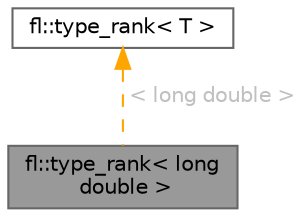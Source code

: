 digraph "fl::type_rank&lt; long double &gt;"
{
 // INTERACTIVE_SVG=YES
 // LATEX_PDF_SIZE
  bgcolor="transparent";
  edge [fontname=Helvetica,fontsize=10,labelfontname=Helvetica,labelfontsize=10];
  node [fontname=Helvetica,fontsize=10,shape=box,height=0.2,width=0.4];
  Node1 [id="Node000001",label="fl::type_rank\< long\l double \>",height=0.2,width=0.4,color="gray40", fillcolor="grey60", style="filled", fontcolor="black",tooltip=" "];
  Node2 -> Node1 [id="edge1_Node000001_Node000002",dir="back",color="orange",style="dashed",tooltip=" ",label=" \< long double \>",fontcolor="grey" ];
  Node2 [id="Node000002",label="fl::type_rank\< T \>",height=0.2,width=0.4,color="gray40", fillcolor="white", style="filled",URL="$d3/dc4/structfl_1_1type__rank.html",tooltip=" "];
}
